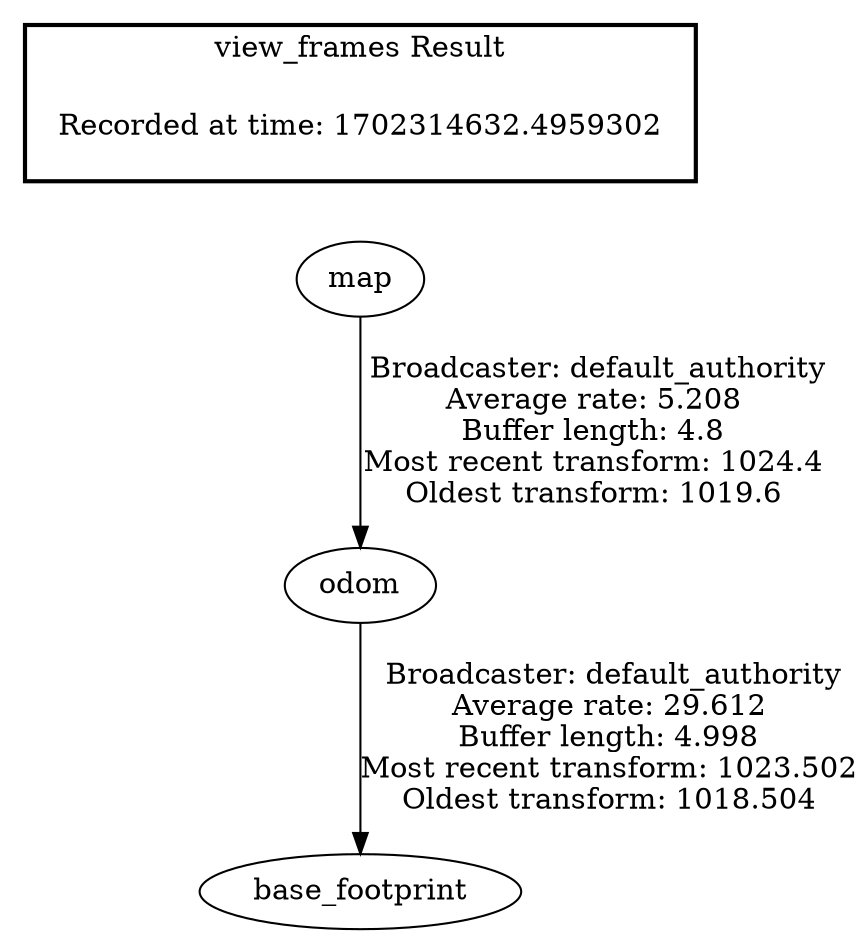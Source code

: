 digraph G {
"odom" -> "base_footprint"[label=" Broadcaster: default_authority\nAverage rate: 29.612\nBuffer length: 4.998\nMost recent transform: 1023.502\nOldest transform: 1018.504\n"];
"map" -> "odom"[label=" Broadcaster: default_authority\nAverage rate: 5.208\nBuffer length: 4.8\nMost recent transform: 1024.4\nOldest transform: 1019.6\n"];
edge [style=invis];
 subgraph cluster_legend { style=bold; color=black; label ="view_frames Result";
"Recorded at time: 1702314632.4959302"[ shape=plaintext ] ;
}->"map";
}